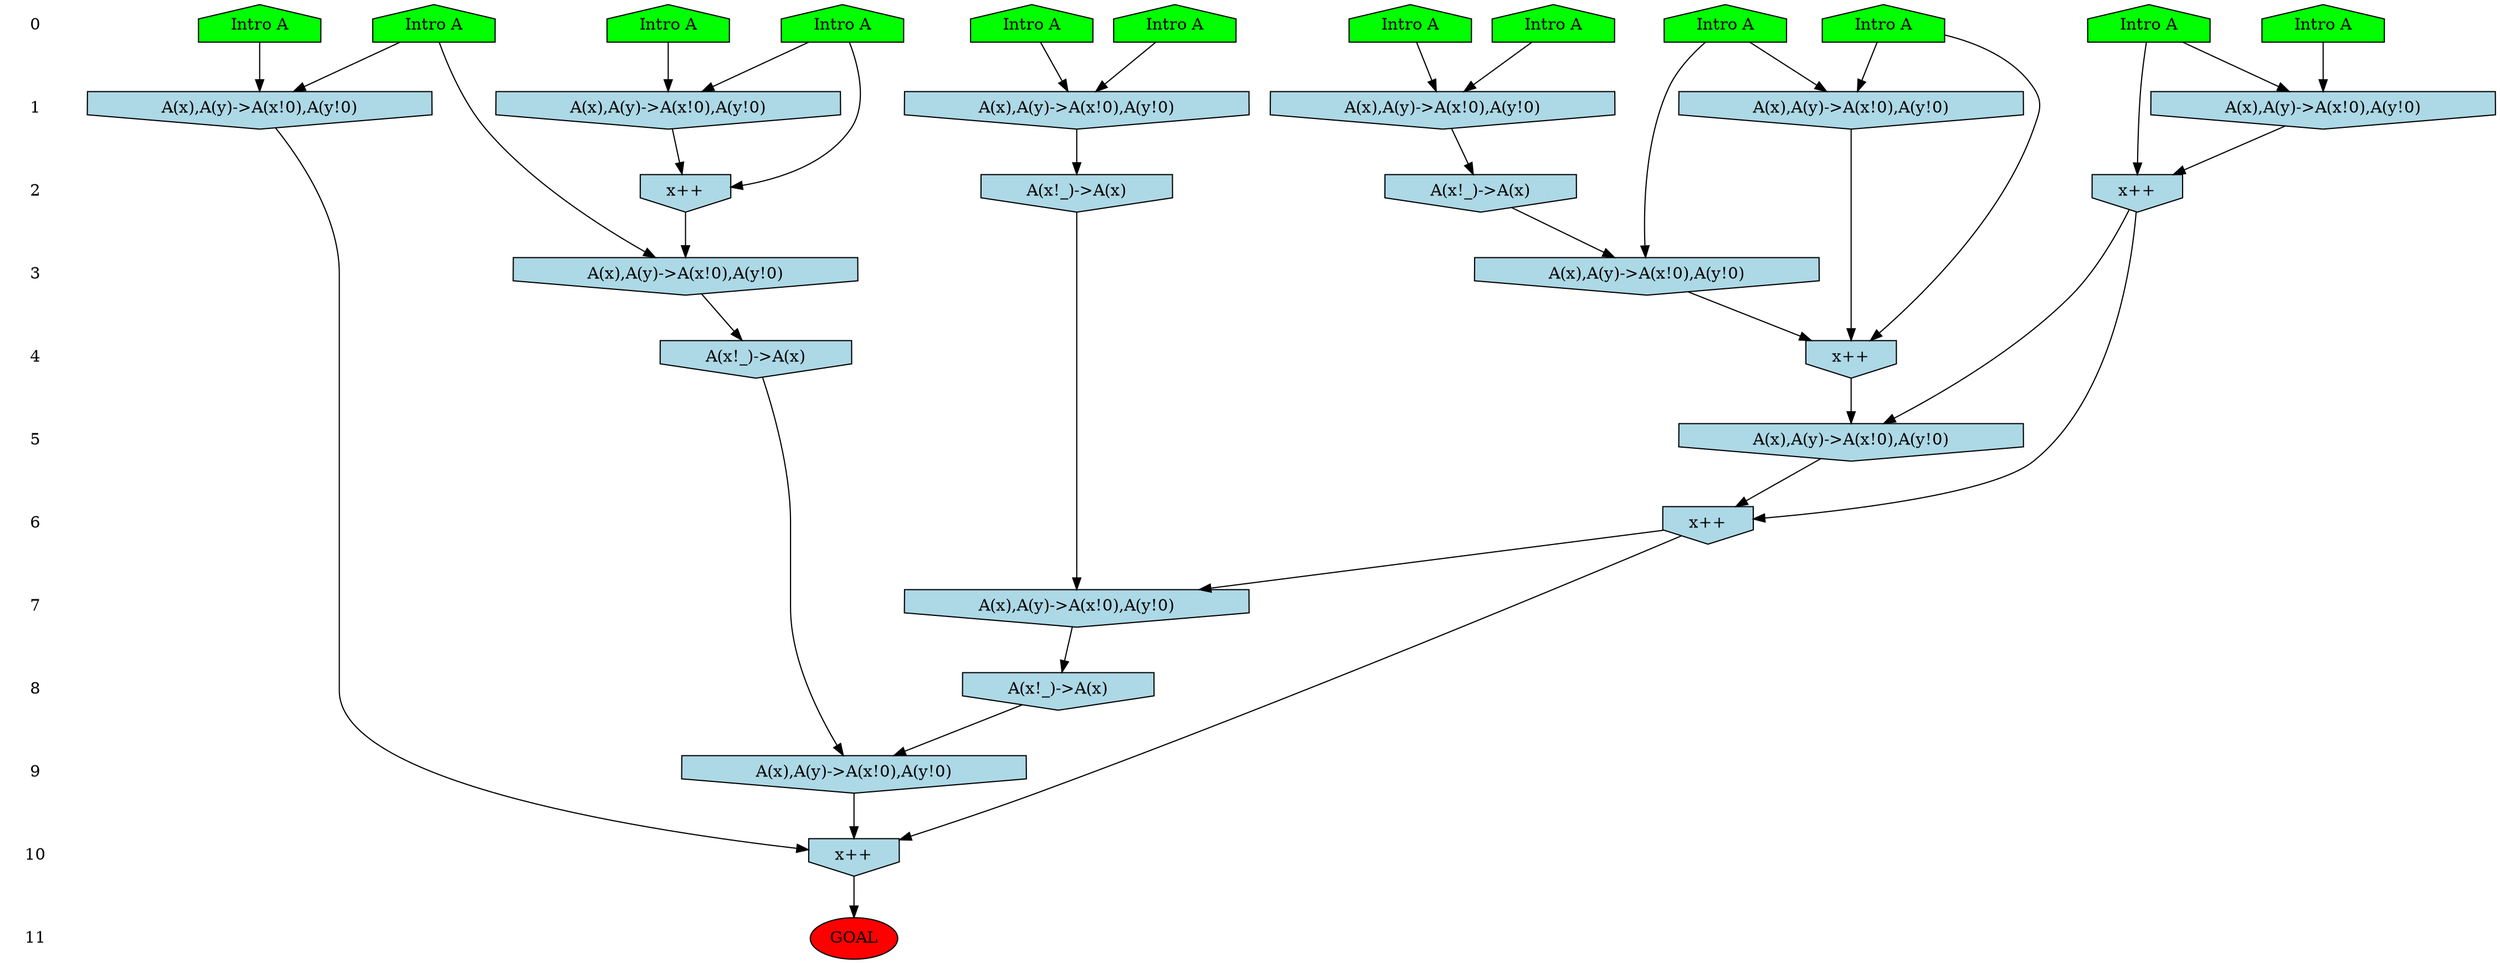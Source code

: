 /* Compression of 3 causal flows obtained in average at 2.354136E+00 t.u */
/* Compressed causal flows were: [552;649;889] */
digraph G{
 ranksep=.5 ; 
{ rank = same ; "0" [shape=plaintext] ; node_1 [label ="Intro A", shape=house, style=filled, fillcolor=green] ;
node_2 [label ="Intro A", shape=house, style=filled, fillcolor=green] ;
node_3 [label ="Intro A", shape=house, style=filled, fillcolor=green] ;
node_4 [label ="Intro A", shape=house, style=filled, fillcolor=green] ;
node_5 [label ="Intro A", shape=house, style=filled, fillcolor=green] ;
node_6 [label ="Intro A", shape=house, style=filled, fillcolor=green] ;
node_7 [label ="Intro A", shape=house, style=filled, fillcolor=green] ;
node_8 [label ="Intro A", shape=house, style=filled, fillcolor=green] ;
node_9 [label ="Intro A", shape=house, style=filled, fillcolor=green] ;
node_10 [label ="Intro A", shape=house, style=filled, fillcolor=green] ;
node_11 [label ="Intro A", shape=house, style=filled, fillcolor=green] ;
node_12 [label ="Intro A", shape=house, style=filled, fillcolor=green] ;
}
{ rank = same ; "1" [shape=plaintext] ; node_13 [label="A(x),A(y)->A(x!0),A(y!0)", shape=invhouse, style=filled, fillcolor = lightblue] ;
node_14 [label="A(x),A(y)->A(x!0),A(y!0)", shape=invhouse, style=filled, fillcolor = lightblue] ;
node_15 [label="A(x),A(y)->A(x!0),A(y!0)", shape=invhouse, style=filled, fillcolor = lightblue] ;
node_19 [label="A(x),A(y)->A(x!0),A(y!0)", shape=invhouse, style=filled, fillcolor = lightblue] ;
node_23 [label="A(x),A(y)->A(x!0),A(y!0)", shape=invhouse, style=filled, fillcolor = lightblue] ;
node_29 [label="A(x),A(y)->A(x!0),A(y!0)", shape=invhouse, style=filled, fillcolor = lightblue] ;
}
{ rank = same ; "2" [shape=plaintext] ; node_16 [label="A(x!_)->A(x)", shape=invhouse, style=filled, fillcolor = lightblue] ;
node_17 [label="A(x!_)->A(x)", shape=invhouse, style=filled, fillcolor = lightblue] ;
node_21 [label="x++", shape=invhouse, style=filled, fillcolor = lightblue] ;
node_25 [label="x++", shape=invhouse, style=filled, fillcolor = lightblue] ;
}
{ rank = same ; "3" [shape=plaintext] ; node_18 [label="A(x),A(y)->A(x!0),A(y!0)", shape=invhouse, style=filled, fillcolor = lightblue] ;
node_27 [label="A(x),A(y)->A(x!0),A(y!0)", shape=invhouse, style=filled, fillcolor = lightblue] ;
}
{ rank = same ; "4" [shape=plaintext] ; node_20 [label="x++", shape=invhouse, style=filled, fillcolor = lightblue] ;
node_28 [label="A(x!_)->A(x)", shape=invhouse, style=filled, fillcolor = lightblue] ;
}
{ rank = same ; "5" [shape=plaintext] ; node_22 [label="A(x),A(y)->A(x!0),A(y!0)", shape=invhouse, style=filled, fillcolor = lightblue] ;
}
{ rank = same ; "6" [shape=plaintext] ; node_24 [label="x++", shape=invhouse, style=filled, fillcolor = lightblue] ;
}
{ rank = same ; "7" [shape=plaintext] ; node_26 [label="A(x),A(y)->A(x!0),A(y!0)", shape=invhouse, style=filled, fillcolor = lightblue] ;
}
{ rank = same ; "8" [shape=plaintext] ; node_30 [label="A(x!_)->A(x)", shape=invhouse, style=filled, fillcolor = lightblue] ;
}
{ rank = same ; "9" [shape=plaintext] ; node_31 [label="A(x),A(y)->A(x!0),A(y!0)", shape=invhouse, style=filled, fillcolor = lightblue] ;
}
{ rank = same ; "10" [shape=plaintext] ; node_32 [label="x++", shape=invhouse, style=filled, fillcolor = lightblue] ;
}
{ rank = same ; "11" [shape=plaintext] ; node_33 [label ="GOAL", style=filled, fillcolor=red] ;
}
"0" -> "1" [style="invis"]; 
"1" -> "2" [style="invis"]; 
"2" -> "3" [style="invis"]; 
"3" -> "4" [style="invis"]; 
"4" -> "5" [style="invis"]; 
"5" -> "6" [style="invis"]; 
"6" -> "7" [style="invis"]; 
"7" -> "8" [style="invis"]; 
"8" -> "9" [style="invis"]; 
"9" -> "10" [style="invis"]; 
"10" -> "11" [style="invis"]; 
node_3 -> node_13
node_4 -> node_13
node_2 -> node_14
node_12 -> node_14
node_5 -> node_15
node_10 -> node_15
node_14 -> node_16
node_13 -> node_17
node_7 -> node_18
node_17 -> node_18
node_1 -> node_19
node_7 -> node_19
node_1 -> node_20
node_18 -> node_20
node_19 -> node_20
node_5 -> node_21
node_15 -> node_21
node_20 -> node_22
node_21 -> node_22
node_9 -> node_23
node_11 -> node_23
node_21 -> node_24
node_22 -> node_24
node_9 -> node_25
node_23 -> node_25
node_16 -> node_26
node_24 -> node_26
node_8 -> node_27
node_25 -> node_27
node_27 -> node_28
node_6 -> node_29
node_8 -> node_29
node_26 -> node_30
node_28 -> node_31
node_30 -> node_31
node_24 -> node_32
node_29 -> node_32
node_31 -> node_32
node_32 -> node_33
}
/*
 Dot generation time: 0.000120
*/